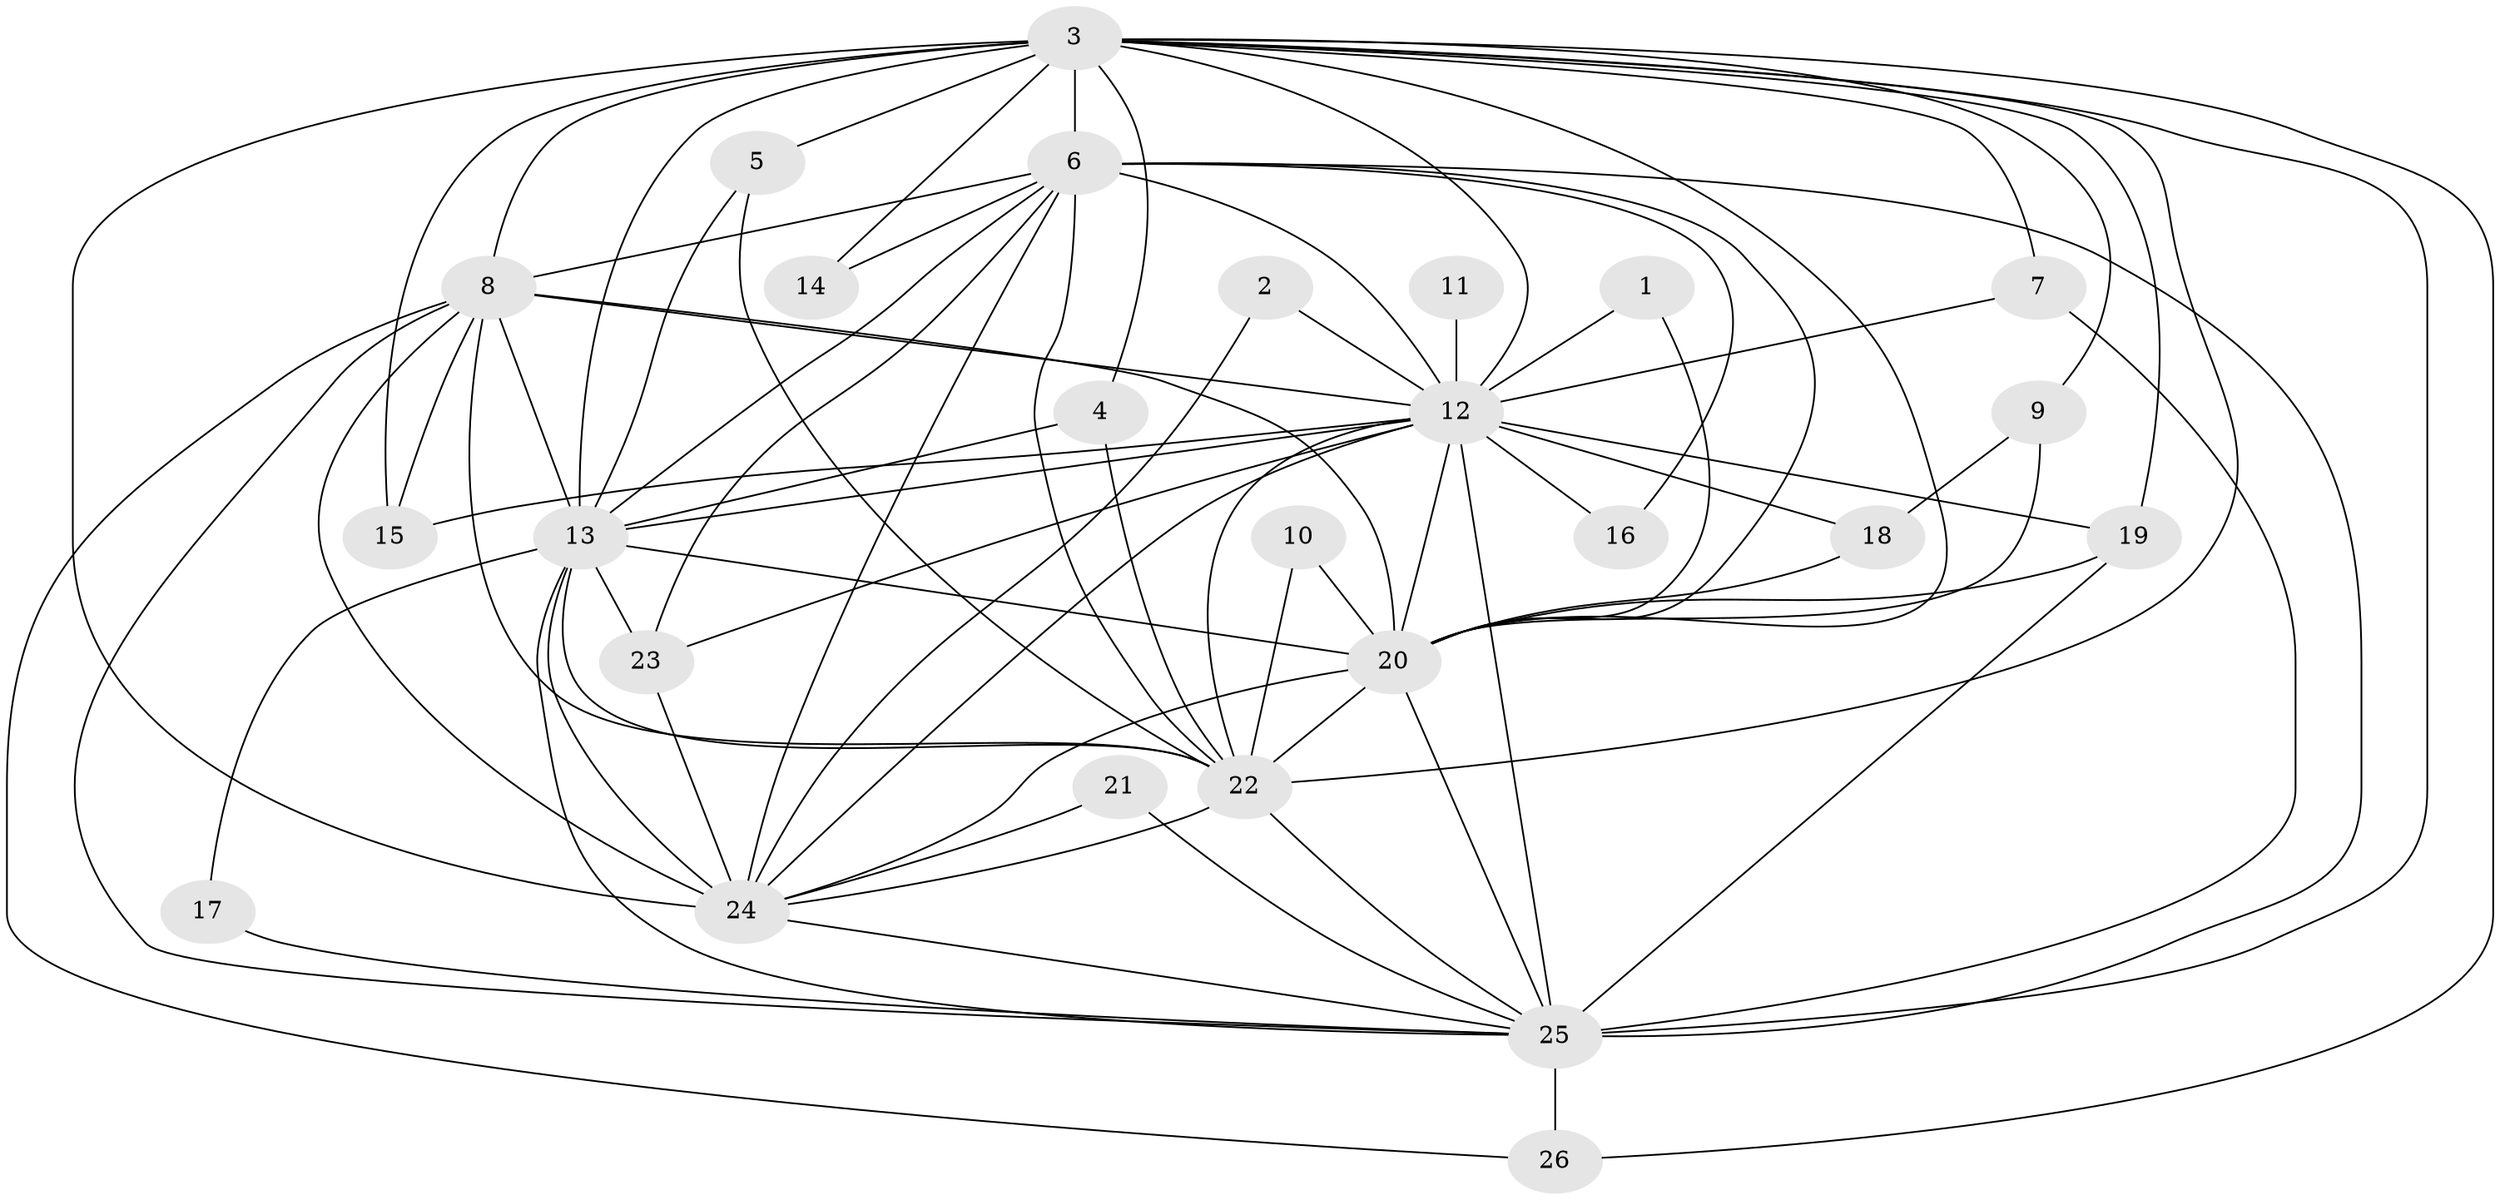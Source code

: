 // original degree distribution, {18: 0.019230769230769232, 14: 0.019230769230769232, 13: 0.057692307692307696, 16: 0.038461538461538464, 15: 0.019230769230769232, 23: 0.019230769230769232, 12: 0.019230769230769232, 3: 0.17307692307692307, 4: 0.07692307692307693, 2: 0.5384615384615384, 6: 0.019230769230769232}
// Generated by graph-tools (version 1.1) at 2025/25/03/09/25 03:25:52]
// undirected, 26 vertices, 79 edges
graph export_dot {
graph [start="1"]
  node [color=gray90,style=filled];
  1;
  2;
  3;
  4;
  5;
  6;
  7;
  8;
  9;
  10;
  11;
  12;
  13;
  14;
  15;
  16;
  17;
  18;
  19;
  20;
  21;
  22;
  23;
  24;
  25;
  26;
  1 -- 12 [weight=1.0];
  1 -- 20 [weight=1.0];
  2 -- 12 [weight=1.0];
  2 -- 24 [weight=1.0];
  3 -- 4 [weight=1.0];
  3 -- 5 [weight=2.0];
  3 -- 6 [weight=2.0];
  3 -- 7 [weight=1.0];
  3 -- 8 [weight=3.0];
  3 -- 9 [weight=1.0];
  3 -- 12 [weight=2.0];
  3 -- 13 [weight=3.0];
  3 -- 14 [weight=1.0];
  3 -- 15 [weight=1.0];
  3 -- 19 [weight=1.0];
  3 -- 20 [weight=2.0];
  3 -- 22 [weight=2.0];
  3 -- 24 [weight=3.0];
  3 -- 25 [weight=2.0];
  3 -- 26 [weight=1.0];
  4 -- 13 [weight=1.0];
  4 -- 22 [weight=1.0];
  5 -- 13 [weight=1.0];
  5 -- 22 [weight=1.0];
  6 -- 8 [weight=1.0];
  6 -- 12 [weight=1.0];
  6 -- 13 [weight=1.0];
  6 -- 14 [weight=1.0];
  6 -- 16 [weight=1.0];
  6 -- 20 [weight=1.0];
  6 -- 22 [weight=1.0];
  6 -- 23 [weight=1.0];
  6 -- 24 [weight=1.0];
  6 -- 25 [weight=2.0];
  7 -- 12 [weight=1.0];
  7 -- 25 [weight=1.0];
  8 -- 12 [weight=1.0];
  8 -- 13 [weight=1.0];
  8 -- 15 [weight=1.0];
  8 -- 20 [weight=1.0];
  8 -- 22 [weight=1.0];
  8 -- 24 [weight=1.0];
  8 -- 25 [weight=1.0];
  8 -- 26 [weight=1.0];
  9 -- 18 [weight=1.0];
  9 -- 20 [weight=2.0];
  10 -- 20 [weight=4.0];
  10 -- 22 [weight=1.0];
  11 -- 12 [weight=1.0];
  12 -- 13 [weight=2.0];
  12 -- 15 [weight=1.0];
  12 -- 16 [weight=1.0];
  12 -- 18 [weight=1.0];
  12 -- 19 [weight=1.0];
  12 -- 20 [weight=1.0];
  12 -- 22 [weight=2.0];
  12 -- 23 [weight=1.0];
  12 -- 24 [weight=1.0];
  12 -- 25 [weight=2.0];
  13 -- 17 [weight=1.0];
  13 -- 20 [weight=1.0];
  13 -- 22 [weight=1.0];
  13 -- 23 [weight=1.0];
  13 -- 24 [weight=1.0];
  13 -- 25 [weight=1.0];
  17 -- 25 [weight=1.0];
  18 -- 20 [weight=1.0];
  19 -- 20 [weight=1.0];
  19 -- 25 [weight=1.0];
  20 -- 22 [weight=1.0];
  20 -- 24 [weight=1.0];
  20 -- 25 [weight=1.0];
  21 -- 24 [weight=1.0];
  21 -- 25 [weight=1.0];
  22 -- 24 [weight=1.0];
  22 -- 25 [weight=1.0];
  23 -- 24 [weight=1.0];
  24 -- 25 [weight=1.0];
  25 -- 26 [weight=1.0];
}
